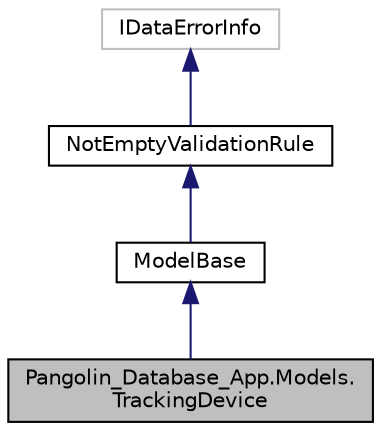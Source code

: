 digraph "Pangolin_Database_App.Models.TrackingDevice"
{
 // LATEX_PDF_SIZE
  edge [fontname="Helvetica",fontsize="10",labelfontname="Helvetica",labelfontsize="10"];
  node [fontname="Helvetica",fontsize="10",shape=record];
  Node1 [label="Pangolin_Database_App.Models.\lTrackingDevice",height=0.2,width=0.4,color="black", fillcolor="grey75", style="filled", fontcolor="black",tooltip=" "];
  Node2 -> Node1 [dir="back",color="midnightblue",fontsize="10",style="solid"];
  Node2 [label="ModelBase",height=0.2,width=0.4,color="black", fillcolor="white", style="filled",URL="$class_pangolin___database___app_1_1_models_1_1_model_base.html",tooltip=" "];
  Node3 -> Node2 [dir="back",color="midnightblue",fontsize="10",style="solid"];
  Node3 [label="NotEmptyValidationRule",height=0.2,width=0.4,color="black", fillcolor="white", style="filled",URL="$class_pangolin___database___app_1_1_util_1_1_not_empty_validation_rule.html",tooltip=" "];
  Node4 -> Node3 [dir="back",color="midnightblue",fontsize="10",style="solid"];
  Node4 [label="IDataErrorInfo",height=0.2,width=0.4,color="grey75", fillcolor="white", style="filled",tooltip=" "];
}
